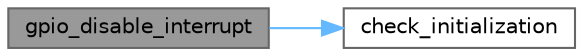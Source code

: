 digraph "gpio_disable_interrupt"
{
 // LATEX_PDF_SIZE
  bgcolor="transparent";
  edge [fontname=Helvetica,fontsize=10,labelfontname=Helvetica,labelfontsize=10];
  node [fontname=Helvetica,fontsize=10,shape=box,height=0.2,width=0.4];
  rankdir="LR";
  Node1 [id="Node000001",label="gpio_disable_interrupt",height=0.2,width=0.4,color="gray40", fillcolor="grey60", style="filled", fontcolor="black",tooltip="Disables interrupts from occuring on the specific pin. Hereafter, the pin will not trigger an interru..."];
  Node1 -> Node2 [id="edge1_Node000001_Node000002",color="steelblue1",style="solid",tooltip=" "];
  Node2 [id="Node000002",label="check_initialization",height=0.2,width=0.4,color="grey40", fillcolor="white", style="filled",URL="$interrupt_8c.html#a9b67e3d1a1cb47210459207e80747ad1",tooltip=" "];
}
